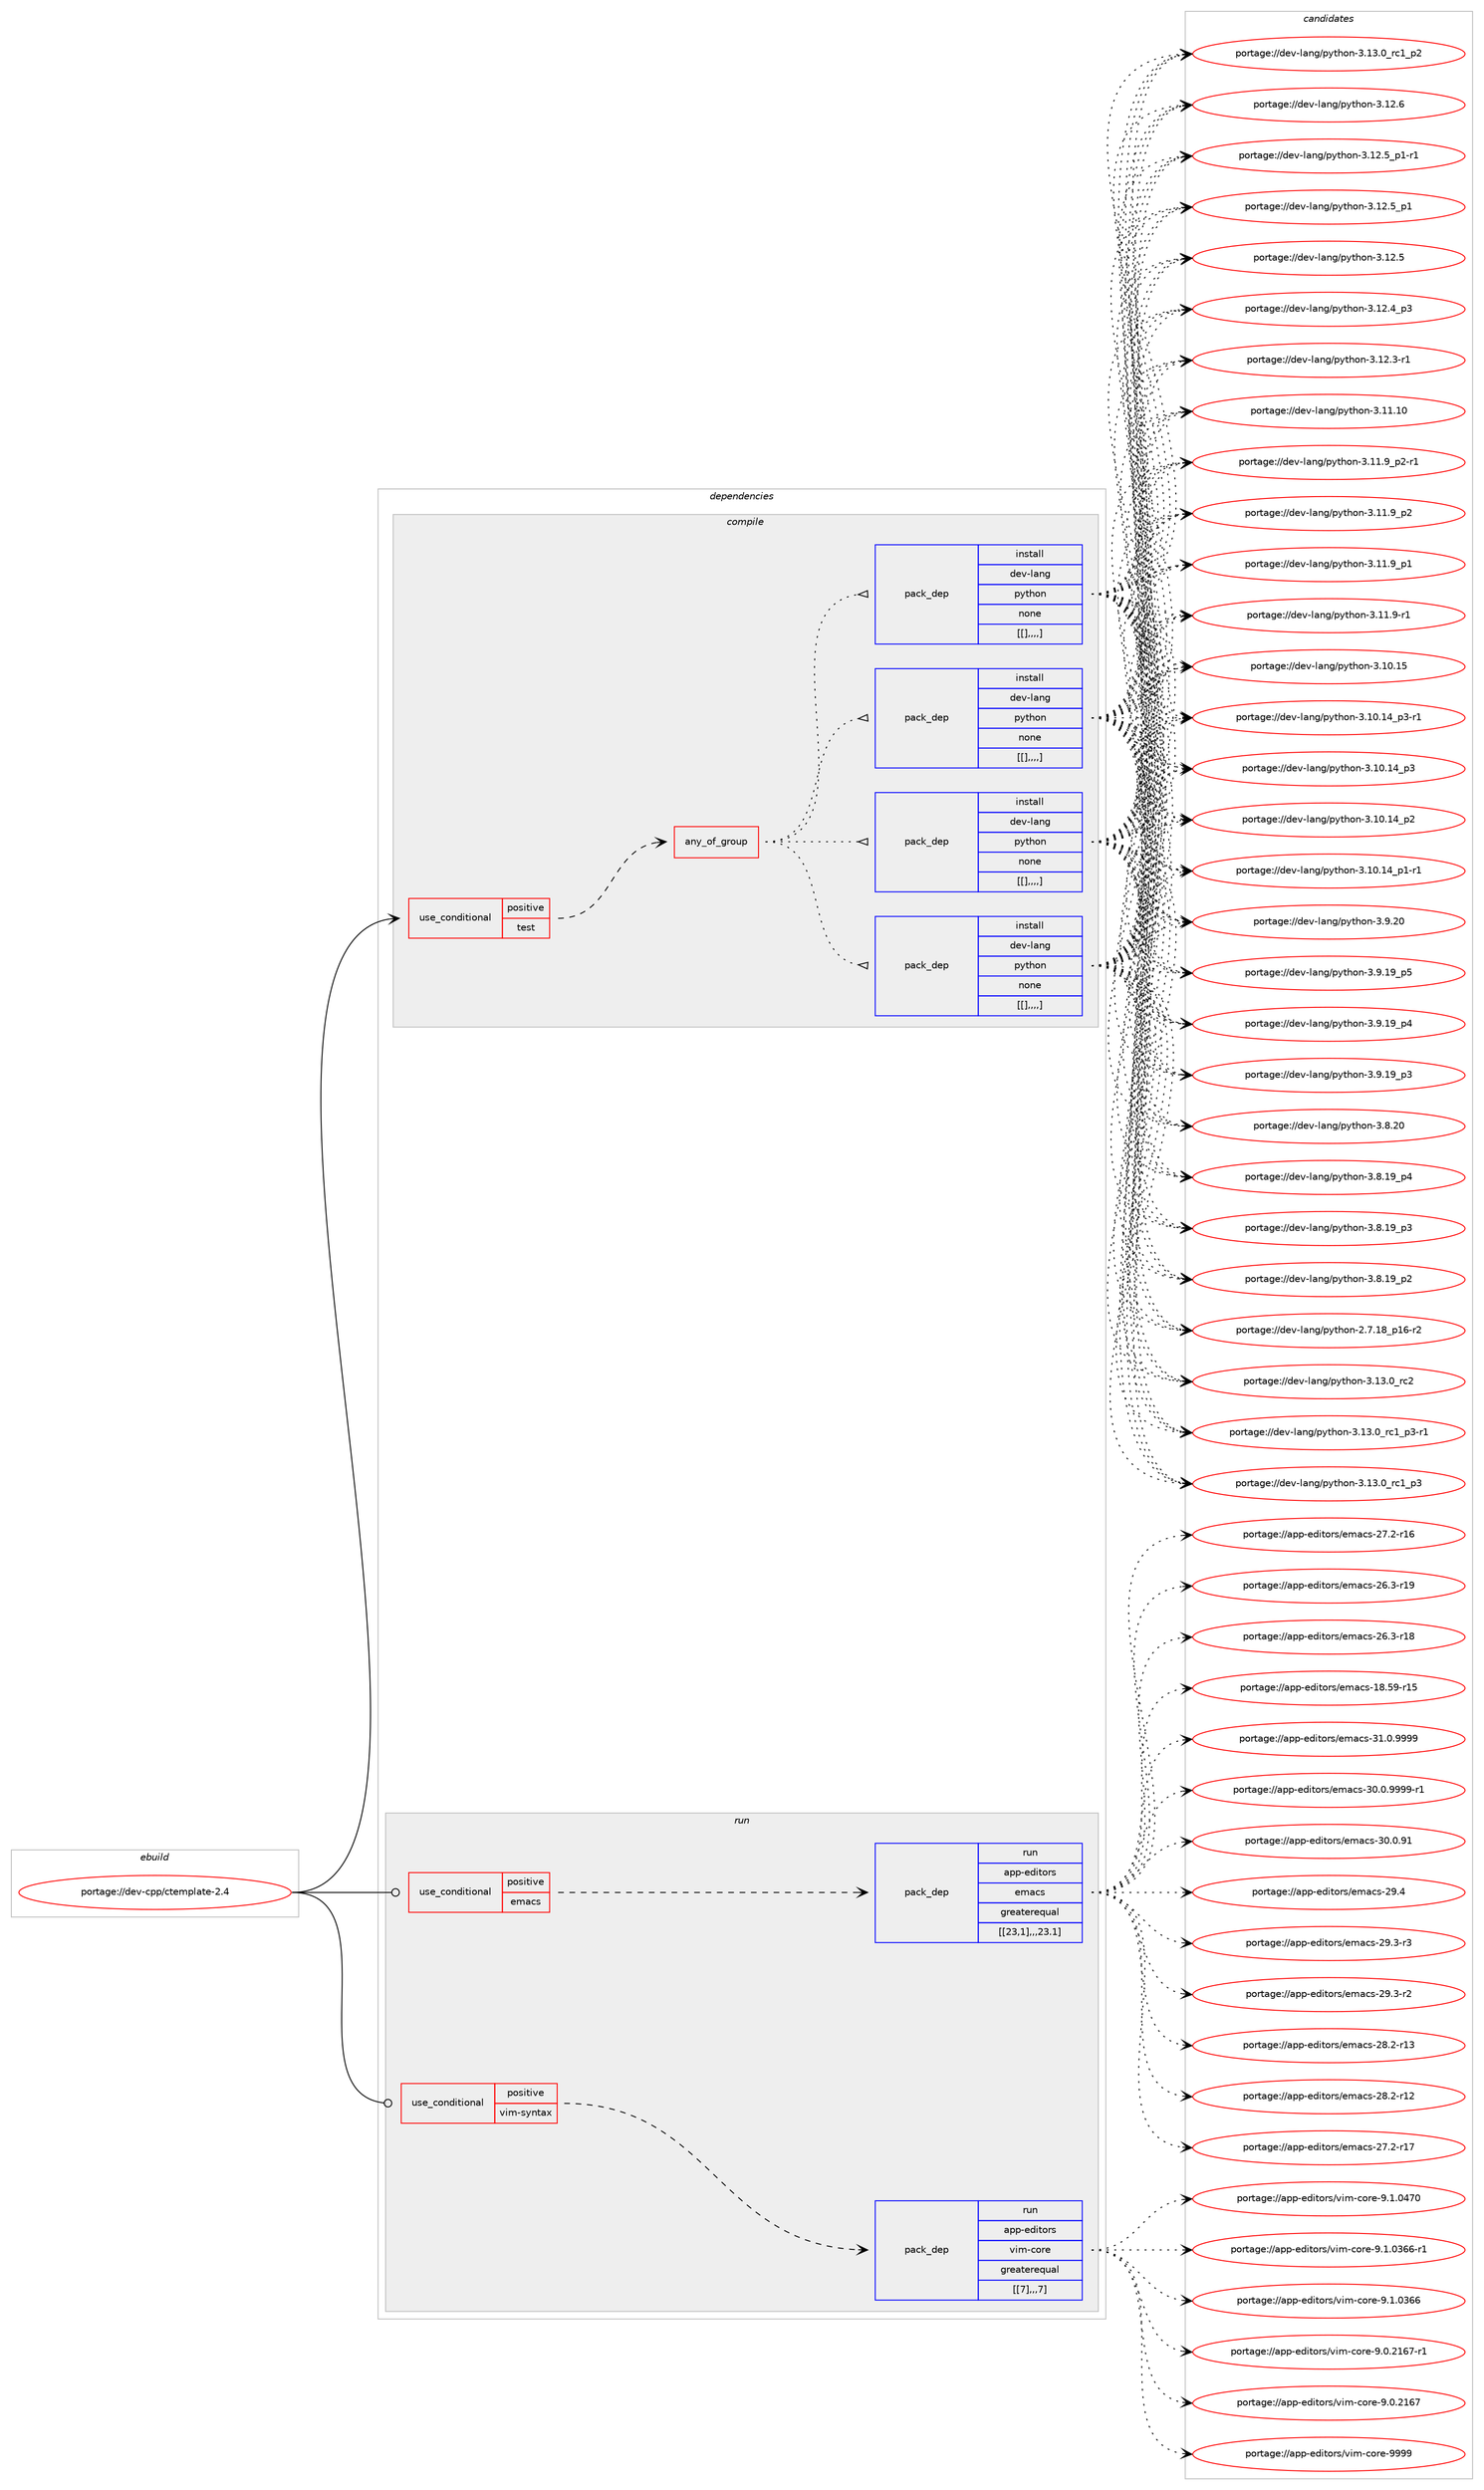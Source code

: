 digraph prolog {

# *************
# Graph options
# *************

newrank=true;
concentrate=true;
compound=true;
graph [rankdir=LR,fontname=Helvetica,fontsize=10,ranksep=1.5];#, ranksep=2.5, nodesep=0.2];
edge  [arrowhead=vee];
node  [fontname=Helvetica,fontsize=10];

# **********
# The ebuild
# **********

subgraph cluster_leftcol {
color=gray;
label=<<i>ebuild</i>>;
id [label="portage://dev-cpp/ctemplate-2.4", color=red, width=4, href="../dev-cpp/ctemplate-2.4.svg"];
}

# ****************
# The dependencies
# ****************

subgraph cluster_midcol {
color=gray;
label=<<i>dependencies</i>>;
subgraph cluster_compile {
fillcolor="#eeeeee";
style=filled;
label=<<i>compile</i>>;
subgraph cond16989 {
dependency64977 [label=<<TABLE BORDER="0" CELLBORDER="1" CELLSPACING="0" CELLPADDING="4"><TR><TD ROWSPAN="3" CELLPADDING="10">use_conditional</TD></TR><TR><TD>positive</TD></TR><TR><TD>test</TD></TR></TABLE>>, shape=none, color=red];
subgraph any852 {
dependency64978 [label=<<TABLE BORDER="0" CELLBORDER="1" CELLSPACING="0" CELLPADDING="4"><TR><TD CELLPADDING="10">any_of_group</TD></TR></TABLE>>, shape=none, color=red];subgraph pack47067 {
dependency64979 [label=<<TABLE BORDER="0" CELLBORDER="1" CELLSPACING="0" CELLPADDING="4" WIDTH="220"><TR><TD ROWSPAN="6" CELLPADDING="30">pack_dep</TD></TR><TR><TD WIDTH="110">install</TD></TR><TR><TD>dev-lang</TD></TR><TR><TD>python</TD></TR><TR><TD>none</TD></TR><TR><TD>[[],,,,]</TD></TR></TABLE>>, shape=none, color=blue];
}
dependency64978:e -> dependency64979:w [weight=20,style="dotted",arrowhead="oinv"];
subgraph pack47068 {
dependency64980 [label=<<TABLE BORDER="0" CELLBORDER="1" CELLSPACING="0" CELLPADDING="4" WIDTH="220"><TR><TD ROWSPAN="6" CELLPADDING="30">pack_dep</TD></TR><TR><TD WIDTH="110">install</TD></TR><TR><TD>dev-lang</TD></TR><TR><TD>python</TD></TR><TR><TD>none</TD></TR><TR><TD>[[],,,,]</TD></TR></TABLE>>, shape=none, color=blue];
}
dependency64978:e -> dependency64980:w [weight=20,style="dotted",arrowhead="oinv"];
subgraph pack47069 {
dependency64981 [label=<<TABLE BORDER="0" CELLBORDER="1" CELLSPACING="0" CELLPADDING="4" WIDTH="220"><TR><TD ROWSPAN="6" CELLPADDING="30">pack_dep</TD></TR><TR><TD WIDTH="110">install</TD></TR><TR><TD>dev-lang</TD></TR><TR><TD>python</TD></TR><TR><TD>none</TD></TR><TR><TD>[[],,,,]</TD></TR></TABLE>>, shape=none, color=blue];
}
dependency64978:e -> dependency64981:w [weight=20,style="dotted",arrowhead="oinv"];
subgraph pack47070 {
dependency64982 [label=<<TABLE BORDER="0" CELLBORDER="1" CELLSPACING="0" CELLPADDING="4" WIDTH="220"><TR><TD ROWSPAN="6" CELLPADDING="30">pack_dep</TD></TR><TR><TD WIDTH="110">install</TD></TR><TR><TD>dev-lang</TD></TR><TR><TD>python</TD></TR><TR><TD>none</TD></TR><TR><TD>[[],,,,]</TD></TR></TABLE>>, shape=none, color=blue];
}
dependency64978:e -> dependency64982:w [weight=20,style="dotted",arrowhead="oinv"];
}
dependency64977:e -> dependency64978:w [weight=20,style="dashed",arrowhead="vee"];
}
id:e -> dependency64977:w [weight=20,style="solid",arrowhead="vee"];
}
subgraph cluster_compileandrun {
fillcolor="#eeeeee";
style=filled;
label=<<i>compile and run</i>>;
}
subgraph cluster_run {
fillcolor="#eeeeee";
style=filled;
label=<<i>run</i>>;
subgraph cond16990 {
dependency64983 [label=<<TABLE BORDER="0" CELLBORDER="1" CELLSPACING="0" CELLPADDING="4"><TR><TD ROWSPAN="3" CELLPADDING="10">use_conditional</TD></TR><TR><TD>positive</TD></TR><TR><TD>emacs</TD></TR></TABLE>>, shape=none, color=red];
subgraph pack47071 {
dependency64984 [label=<<TABLE BORDER="0" CELLBORDER="1" CELLSPACING="0" CELLPADDING="4" WIDTH="220"><TR><TD ROWSPAN="6" CELLPADDING="30">pack_dep</TD></TR><TR><TD WIDTH="110">run</TD></TR><TR><TD>app-editors</TD></TR><TR><TD>emacs</TD></TR><TR><TD>greaterequal</TD></TR><TR><TD>[[23,1],,,23.1]</TD></TR></TABLE>>, shape=none, color=blue];
}
dependency64983:e -> dependency64984:w [weight=20,style="dashed",arrowhead="vee"];
}
id:e -> dependency64983:w [weight=20,style="solid",arrowhead="odot"];
subgraph cond16991 {
dependency64985 [label=<<TABLE BORDER="0" CELLBORDER="1" CELLSPACING="0" CELLPADDING="4"><TR><TD ROWSPAN="3" CELLPADDING="10">use_conditional</TD></TR><TR><TD>positive</TD></TR><TR><TD>vim-syntax</TD></TR></TABLE>>, shape=none, color=red];
subgraph pack47072 {
dependency64986 [label=<<TABLE BORDER="0" CELLBORDER="1" CELLSPACING="0" CELLPADDING="4" WIDTH="220"><TR><TD ROWSPAN="6" CELLPADDING="30">pack_dep</TD></TR><TR><TD WIDTH="110">run</TD></TR><TR><TD>app-editors</TD></TR><TR><TD>vim-core</TD></TR><TR><TD>greaterequal</TD></TR><TR><TD>[[7],,,7]</TD></TR></TABLE>>, shape=none, color=blue];
}
dependency64985:e -> dependency64986:w [weight=20,style="dashed",arrowhead="vee"];
}
id:e -> dependency64985:w [weight=20,style="solid",arrowhead="odot"];
}
}

# **************
# The candidates
# **************

subgraph cluster_choices {
rank=same;
color=gray;
label=<<i>candidates</i>>;

subgraph choice47067 {
color=black;
nodesep=1;
choice10010111845108971101034711212111610411111045514649514648951149950 [label="portage://dev-lang/python-3.13.0_rc2", color=red, width=4,href="../dev-lang/python-3.13.0_rc2.svg"];
choice1001011184510897110103471121211161041111104551464951464895114994995112514511449 [label="portage://dev-lang/python-3.13.0_rc1_p3-r1", color=red, width=4,href="../dev-lang/python-3.13.0_rc1_p3-r1.svg"];
choice100101118451089711010347112121116104111110455146495146489511499499511251 [label="portage://dev-lang/python-3.13.0_rc1_p3", color=red, width=4,href="../dev-lang/python-3.13.0_rc1_p3.svg"];
choice100101118451089711010347112121116104111110455146495146489511499499511250 [label="portage://dev-lang/python-3.13.0_rc1_p2", color=red, width=4,href="../dev-lang/python-3.13.0_rc1_p2.svg"];
choice10010111845108971101034711212111610411111045514649504654 [label="portage://dev-lang/python-3.12.6", color=red, width=4,href="../dev-lang/python-3.12.6.svg"];
choice1001011184510897110103471121211161041111104551464950465395112494511449 [label="portage://dev-lang/python-3.12.5_p1-r1", color=red, width=4,href="../dev-lang/python-3.12.5_p1-r1.svg"];
choice100101118451089711010347112121116104111110455146495046539511249 [label="portage://dev-lang/python-3.12.5_p1", color=red, width=4,href="../dev-lang/python-3.12.5_p1.svg"];
choice10010111845108971101034711212111610411111045514649504653 [label="portage://dev-lang/python-3.12.5", color=red, width=4,href="../dev-lang/python-3.12.5.svg"];
choice100101118451089711010347112121116104111110455146495046529511251 [label="portage://dev-lang/python-3.12.4_p3", color=red, width=4,href="../dev-lang/python-3.12.4_p3.svg"];
choice100101118451089711010347112121116104111110455146495046514511449 [label="portage://dev-lang/python-3.12.3-r1", color=red, width=4,href="../dev-lang/python-3.12.3-r1.svg"];
choice1001011184510897110103471121211161041111104551464949464948 [label="portage://dev-lang/python-3.11.10", color=red, width=4,href="../dev-lang/python-3.11.10.svg"];
choice1001011184510897110103471121211161041111104551464949465795112504511449 [label="portage://dev-lang/python-3.11.9_p2-r1", color=red, width=4,href="../dev-lang/python-3.11.9_p2-r1.svg"];
choice100101118451089711010347112121116104111110455146494946579511250 [label="portage://dev-lang/python-3.11.9_p2", color=red, width=4,href="../dev-lang/python-3.11.9_p2.svg"];
choice100101118451089711010347112121116104111110455146494946579511249 [label="portage://dev-lang/python-3.11.9_p1", color=red, width=4,href="../dev-lang/python-3.11.9_p1.svg"];
choice100101118451089711010347112121116104111110455146494946574511449 [label="portage://dev-lang/python-3.11.9-r1", color=red, width=4,href="../dev-lang/python-3.11.9-r1.svg"];
choice1001011184510897110103471121211161041111104551464948464953 [label="portage://dev-lang/python-3.10.15", color=red, width=4,href="../dev-lang/python-3.10.15.svg"];
choice100101118451089711010347112121116104111110455146494846495295112514511449 [label="portage://dev-lang/python-3.10.14_p3-r1", color=red, width=4,href="../dev-lang/python-3.10.14_p3-r1.svg"];
choice10010111845108971101034711212111610411111045514649484649529511251 [label="portage://dev-lang/python-3.10.14_p3", color=red, width=4,href="../dev-lang/python-3.10.14_p3.svg"];
choice10010111845108971101034711212111610411111045514649484649529511250 [label="portage://dev-lang/python-3.10.14_p2", color=red, width=4,href="../dev-lang/python-3.10.14_p2.svg"];
choice100101118451089711010347112121116104111110455146494846495295112494511449 [label="portage://dev-lang/python-3.10.14_p1-r1", color=red, width=4,href="../dev-lang/python-3.10.14_p1-r1.svg"];
choice10010111845108971101034711212111610411111045514657465048 [label="portage://dev-lang/python-3.9.20", color=red, width=4,href="../dev-lang/python-3.9.20.svg"];
choice100101118451089711010347112121116104111110455146574649579511253 [label="portage://dev-lang/python-3.9.19_p5", color=red, width=4,href="../dev-lang/python-3.9.19_p5.svg"];
choice100101118451089711010347112121116104111110455146574649579511252 [label="portage://dev-lang/python-3.9.19_p4", color=red, width=4,href="../dev-lang/python-3.9.19_p4.svg"];
choice100101118451089711010347112121116104111110455146574649579511251 [label="portage://dev-lang/python-3.9.19_p3", color=red, width=4,href="../dev-lang/python-3.9.19_p3.svg"];
choice10010111845108971101034711212111610411111045514656465048 [label="portage://dev-lang/python-3.8.20", color=red, width=4,href="../dev-lang/python-3.8.20.svg"];
choice100101118451089711010347112121116104111110455146564649579511252 [label="portage://dev-lang/python-3.8.19_p4", color=red, width=4,href="../dev-lang/python-3.8.19_p4.svg"];
choice100101118451089711010347112121116104111110455146564649579511251 [label="portage://dev-lang/python-3.8.19_p3", color=red, width=4,href="../dev-lang/python-3.8.19_p3.svg"];
choice100101118451089711010347112121116104111110455146564649579511250 [label="portage://dev-lang/python-3.8.19_p2", color=red, width=4,href="../dev-lang/python-3.8.19_p2.svg"];
choice100101118451089711010347112121116104111110455046554649569511249544511450 [label="portage://dev-lang/python-2.7.18_p16-r2", color=red, width=4,href="../dev-lang/python-2.7.18_p16-r2.svg"];
dependency64979:e -> choice10010111845108971101034711212111610411111045514649514648951149950:w [style=dotted,weight="100"];
dependency64979:e -> choice1001011184510897110103471121211161041111104551464951464895114994995112514511449:w [style=dotted,weight="100"];
dependency64979:e -> choice100101118451089711010347112121116104111110455146495146489511499499511251:w [style=dotted,weight="100"];
dependency64979:e -> choice100101118451089711010347112121116104111110455146495146489511499499511250:w [style=dotted,weight="100"];
dependency64979:e -> choice10010111845108971101034711212111610411111045514649504654:w [style=dotted,weight="100"];
dependency64979:e -> choice1001011184510897110103471121211161041111104551464950465395112494511449:w [style=dotted,weight="100"];
dependency64979:e -> choice100101118451089711010347112121116104111110455146495046539511249:w [style=dotted,weight="100"];
dependency64979:e -> choice10010111845108971101034711212111610411111045514649504653:w [style=dotted,weight="100"];
dependency64979:e -> choice100101118451089711010347112121116104111110455146495046529511251:w [style=dotted,weight="100"];
dependency64979:e -> choice100101118451089711010347112121116104111110455146495046514511449:w [style=dotted,weight="100"];
dependency64979:e -> choice1001011184510897110103471121211161041111104551464949464948:w [style=dotted,weight="100"];
dependency64979:e -> choice1001011184510897110103471121211161041111104551464949465795112504511449:w [style=dotted,weight="100"];
dependency64979:e -> choice100101118451089711010347112121116104111110455146494946579511250:w [style=dotted,weight="100"];
dependency64979:e -> choice100101118451089711010347112121116104111110455146494946579511249:w [style=dotted,weight="100"];
dependency64979:e -> choice100101118451089711010347112121116104111110455146494946574511449:w [style=dotted,weight="100"];
dependency64979:e -> choice1001011184510897110103471121211161041111104551464948464953:w [style=dotted,weight="100"];
dependency64979:e -> choice100101118451089711010347112121116104111110455146494846495295112514511449:w [style=dotted,weight="100"];
dependency64979:e -> choice10010111845108971101034711212111610411111045514649484649529511251:w [style=dotted,weight="100"];
dependency64979:e -> choice10010111845108971101034711212111610411111045514649484649529511250:w [style=dotted,weight="100"];
dependency64979:e -> choice100101118451089711010347112121116104111110455146494846495295112494511449:w [style=dotted,weight="100"];
dependency64979:e -> choice10010111845108971101034711212111610411111045514657465048:w [style=dotted,weight="100"];
dependency64979:e -> choice100101118451089711010347112121116104111110455146574649579511253:w [style=dotted,weight="100"];
dependency64979:e -> choice100101118451089711010347112121116104111110455146574649579511252:w [style=dotted,weight="100"];
dependency64979:e -> choice100101118451089711010347112121116104111110455146574649579511251:w [style=dotted,weight="100"];
dependency64979:e -> choice10010111845108971101034711212111610411111045514656465048:w [style=dotted,weight="100"];
dependency64979:e -> choice100101118451089711010347112121116104111110455146564649579511252:w [style=dotted,weight="100"];
dependency64979:e -> choice100101118451089711010347112121116104111110455146564649579511251:w [style=dotted,weight="100"];
dependency64979:e -> choice100101118451089711010347112121116104111110455146564649579511250:w [style=dotted,weight="100"];
dependency64979:e -> choice100101118451089711010347112121116104111110455046554649569511249544511450:w [style=dotted,weight="100"];
}
subgraph choice47068 {
color=black;
nodesep=1;
choice10010111845108971101034711212111610411111045514649514648951149950 [label="portage://dev-lang/python-3.13.0_rc2", color=red, width=4,href="../dev-lang/python-3.13.0_rc2.svg"];
choice1001011184510897110103471121211161041111104551464951464895114994995112514511449 [label="portage://dev-lang/python-3.13.0_rc1_p3-r1", color=red, width=4,href="../dev-lang/python-3.13.0_rc1_p3-r1.svg"];
choice100101118451089711010347112121116104111110455146495146489511499499511251 [label="portage://dev-lang/python-3.13.0_rc1_p3", color=red, width=4,href="../dev-lang/python-3.13.0_rc1_p3.svg"];
choice100101118451089711010347112121116104111110455146495146489511499499511250 [label="portage://dev-lang/python-3.13.0_rc1_p2", color=red, width=4,href="../dev-lang/python-3.13.0_rc1_p2.svg"];
choice10010111845108971101034711212111610411111045514649504654 [label="portage://dev-lang/python-3.12.6", color=red, width=4,href="../dev-lang/python-3.12.6.svg"];
choice1001011184510897110103471121211161041111104551464950465395112494511449 [label="portage://dev-lang/python-3.12.5_p1-r1", color=red, width=4,href="../dev-lang/python-3.12.5_p1-r1.svg"];
choice100101118451089711010347112121116104111110455146495046539511249 [label="portage://dev-lang/python-3.12.5_p1", color=red, width=4,href="../dev-lang/python-3.12.5_p1.svg"];
choice10010111845108971101034711212111610411111045514649504653 [label="portage://dev-lang/python-3.12.5", color=red, width=4,href="../dev-lang/python-3.12.5.svg"];
choice100101118451089711010347112121116104111110455146495046529511251 [label="portage://dev-lang/python-3.12.4_p3", color=red, width=4,href="../dev-lang/python-3.12.4_p3.svg"];
choice100101118451089711010347112121116104111110455146495046514511449 [label="portage://dev-lang/python-3.12.3-r1", color=red, width=4,href="../dev-lang/python-3.12.3-r1.svg"];
choice1001011184510897110103471121211161041111104551464949464948 [label="portage://dev-lang/python-3.11.10", color=red, width=4,href="../dev-lang/python-3.11.10.svg"];
choice1001011184510897110103471121211161041111104551464949465795112504511449 [label="portage://dev-lang/python-3.11.9_p2-r1", color=red, width=4,href="../dev-lang/python-3.11.9_p2-r1.svg"];
choice100101118451089711010347112121116104111110455146494946579511250 [label="portage://dev-lang/python-3.11.9_p2", color=red, width=4,href="../dev-lang/python-3.11.9_p2.svg"];
choice100101118451089711010347112121116104111110455146494946579511249 [label="portage://dev-lang/python-3.11.9_p1", color=red, width=4,href="../dev-lang/python-3.11.9_p1.svg"];
choice100101118451089711010347112121116104111110455146494946574511449 [label="portage://dev-lang/python-3.11.9-r1", color=red, width=4,href="../dev-lang/python-3.11.9-r1.svg"];
choice1001011184510897110103471121211161041111104551464948464953 [label="portage://dev-lang/python-3.10.15", color=red, width=4,href="../dev-lang/python-3.10.15.svg"];
choice100101118451089711010347112121116104111110455146494846495295112514511449 [label="portage://dev-lang/python-3.10.14_p3-r1", color=red, width=4,href="../dev-lang/python-3.10.14_p3-r1.svg"];
choice10010111845108971101034711212111610411111045514649484649529511251 [label="portage://dev-lang/python-3.10.14_p3", color=red, width=4,href="../dev-lang/python-3.10.14_p3.svg"];
choice10010111845108971101034711212111610411111045514649484649529511250 [label="portage://dev-lang/python-3.10.14_p2", color=red, width=4,href="../dev-lang/python-3.10.14_p2.svg"];
choice100101118451089711010347112121116104111110455146494846495295112494511449 [label="portage://dev-lang/python-3.10.14_p1-r1", color=red, width=4,href="../dev-lang/python-3.10.14_p1-r1.svg"];
choice10010111845108971101034711212111610411111045514657465048 [label="portage://dev-lang/python-3.9.20", color=red, width=4,href="../dev-lang/python-3.9.20.svg"];
choice100101118451089711010347112121116104111110455146574649579511253 [label="portage://dev-lang/python-3.9.19_p5", color=red, width=4,href="../dev-lang/python-3.9.19_p5.svg"];
choice100101118451089711010347112121116104111110455146574649579511252 [label="portage://dev-lang/python-3.9.19_p4", color=red, width=4,href="../dev-lang/python-3.9.19_p4.svg"];
choice100101118451089711010347112121116104111110455146574649579511251 [label="portage://dev-lang/python-3.9.19_p3", color=red, width=4,href="../dev-lang/python-3.9.19_p3.svg"];
choice10010111845108971101034711212111610411111045514656465048 [label="portage://dev-lang/python-3.8.20", color=red, width=4,href="../dev-lang/python-3.8.20.svg"];
choice100101118451089711010347112121116104111110455146564649579511252 [label="portage://dev-lang/python-3.8.19_p4", color=red, width=4,href="../dev-lang/python-3.8.19_p4.svg"];
choice100101118451089711010347112121116104111110455146564649579511251 [label="portage://dev-lang/python-3.8.19_p3", color=red, width=4,href="../dev-lang/python-3.8.19_p3.svg"];
choice100101118451089711010347112121116104111110455146564649579511250 [label="portage://dev-lang/python-3.8.19_p2", color=red, width=4,href="../dev-lang/python-3.8.19_p2.svg"];
choice100101118451089711010347112121116104111110455046554649569511249544511450 [label="portage://dev-lang/python-2.7.18_p16-r2", color=red, width=4,href="../dev-lang/python-2.7.18_p16-r2.svg"];
dependency64980:e -> choice10010111845108971101034711212111610411111045514649514648951149950:w [style=dotted,weight="100"];
dependency64980:e -> choice1001011184510897110103471121211161041111104551464951464895114994995112514511449:w [style=dotted,weight="100"];
dependency64980:e -> choice100101118451089711010347112121116104111110455146495146489511499499511251:w [style=dotted,weight="100"];
dependency64980:e -> choice100101118451089711010347112121116104111110455146495146489511499499511250:w [style=dotted,weight="100"];
dependency64980:e -> choice10010111845108971101034711212111610411111045514649504654:w [style=dotted,weight="100"];
dependency64980:e -> choice1001011184510897110103471121211161041111104551464950465395112494511449:w [style=dotted,weight="100"];
dependency64980:e -> choice100101118451089711010347112121116104111110455146495046539511249:w [style=dotted,weight="100"];
dependency64980:e -> choice10010111845108971101034711212111610411111045514649504653:w [style=dotted,weight="100"];
dependency64980:e -> choice100101118451089711010347112121116104111110455146495046529511251:w [style=dotted,weight="100"];
dependency64980:e -> choice100101118451089711010347112121116104111110455146495046514511449:w [style=dotted,weight="100"];
dependency64980:e -> choice1001011184510897110103471121211161041111104551464949464948:w [style=dotted,weight="100"];
dependency64980:e -> choice1001011184510897110103471121211161041111104551464949465795112504511449:w [style=dotted,weight="100"];
dependency64980:e -> choice100101118451089711010347112121116104111110455146494946579511250:w [style=dotted,weight="100"];
dependency64980:e -> choice100101118451089711010347112121116104111110455146494946579511249:w [style=dotted,weight="100"];
dependency64980:e -> choice100101118451089711010347112121116104111110455146494946574511449:w [style=dotted,weight="100"];
dependency64980:e -> choice1001011184510897110103471121211161041111104551464948464953:w [style=dotted,weight="100"];
dependency64980:e -> choice100101118451089711010347112121116104111110455146494846495295112514511449:w [style=dotted,weight="100"];
dependency64980:e -> choice10010111845108971101034711212111610411111045514649484649529511251:w [style=dotted,weight="100"];
dependency64980:e -> choice10010111845108971101034711212111610411111045514649484649529511250:w [style=dotted,weight="100"];
dependency64980:e -> choice100101118451089711010347112121116104111110455146494846495295112494511449:w [style=dotted,weight="100"];
dependency64980:e -> choice10010111845108971101034711212111610411111045514657465048:w [style=dotted,weight="100"];
dependency64980:e -> choice100101118451089711010347112121116104111110455146574649579511253:w [style=dotted,weight="100"];
dependency64980:e -> choice100101118451089711010347112121116104111110455146574649579511252:w [style=dotted,weight="100"];
dependency64980:e -> choice100101118451089711010347112121116104111110455146574649579511251:w [style=dotted,weight="100"];
dependency64980:e -> choice10010111845108971101034711212111610411111045514656465048:w [style=dotted,weight="100"];
dependency64980:e -> choice100101118451089711010347112121116104111110455146564649579511252:w [style=dotted,weight="100"];
dependency64980:e -> choice100101118451089711010347112121116104111110455146564649579511251:w [style=dotted,weight="100"];
dependency64980:e -> choice100101118451089711010347112121116104111110455146564649579511250:w [style=dotted,weight="100"];
dependency64980:e -> choice100101118451089711010347112121116104111110455046554649569511249544511450:w [style=dotted,weight="100"];
}
subgraph choice47069 {
color=black;
nodesep=1;
choice10010111845108971101034711212111610411111045514649514648951149950 [label="portage://dev-lang/python-3.13.0_rc2", color=red, width=4,href="../dev-lang/python-3.13.0_rc2.svg"];
choice1001011184510897110103471121211161041111104551464951464895114994995112514511449 [label="portage://dev-lang/python-3.13.0_rc1_p3-r1", color=red, width=4,href="../dev-lang/python-3.13.0_rc1_p3-r1.svg"];
choice100101118451089711010347112121116104111110455146495146489511499499511251 [label="portage://dev-lang/python-3.13.0_rc1_p3", color=red, width=4,href="../dev-lang/python-3.13.0_rc1_p3.svg"];
choice100101118451089711010347112121116104111110455146495146489511499499511250 [label="portage://dev-lang/python-3.13.0_rc1_p2", color=red, width=4,href="../dev-lang/python-3.13.0_rc1_p2.svg"];
choice10010111845108971101034711212111610411111045514649504654 [label="portage://dev-lang/python-3.12.6", color=red, width=4,href="../dev-lang/python-3.12.6.svg"];
choice1001011184510897110103471121211161041111104551464950465395112494511449 [label="portage://dev-lang/python-3.12.5_p1-r1", color=red, width=4,href="../dev-lang/python-3.12.5_p1-r1.svg"];
choice100101118451089711010347112121116104111110455146495046539511249 [label="portage://dev-lang/python-3.12.5_p1", color=red, width=4,href="../dev-lang/python-3.12.5_p1.svg"];
choice10010111845108971101034711212111610411111045514649504653 [label="portage://dev-lang/python-3.12.5", color=red, width=4,href="../dev-lang/python-3.12.5.svg"];
choice100101118451089711010347112121116104111110455146495046529511251 [label="portage://dev-lang/python-3.12.4_p3", color=red, width=4,href="../dev-lang/python-3.12.4_p3.svg"];
choice100101118451089711010347112121116104111110455146495046514511449 [label="portage://dev-lang/python-3.12.3-r1", color=red, width=4,href="../dev-lang/python-3.12.3-r1.svg"];
choice1001011184510897110103471121211161041111104551464949464948 [label="portage://dev-lang/python-3.11.10", color=red, width=4,href="../dev-lang/python-3.11.10.svg"];
choice1001011184510897110103471121211161041111104551464949465795112504511449 [label="portage://dev-lang/python-3.11.9_p2-r1", color=red, width=4,href="../dev-lang/python-3.11.9_p2-r1.svg"];
choice100101118451089711010347112121116104111110455146494946579511250 [label="portage://dev-lang/python-3.11.9_p2", color=red, width=4,href="../dev-lang/python-3.11.9_p2.svg"];
choice100101118451089711010347112121116104111110455146494946579511249 [label="portage://dev-lang/python-3.11.9_p1", color=red, width=4,href="../dev-lang/python-3.11.9_p1.svg"];
choice100101118451089711010347112121116104111110455146494946574511449 [label="portage://dev-lang/python-3.11.9-r1", color=red, width=4,href="../dev-lang/python-3.11.9-r1.svg"];
choice1001011184510897110103471121211161041111104551464948464953 [label="portage://dev-lang/python-3.10.15", color=red, width=4,href="../dev-lang/python-3.10.15.svg"];
choice100101118451089711010347112121116104111110455146494846495295112514511449 [label="portage://dev-lang/python-3.10.14_p3-r1", color=red, width=4,href="../dev-lang/python-3.10.14_p3-r1.svg"];
choice10010111845108971101034711212111610411111045514649484649529511251 [label="portage://dev-lang/python-3.10.14_p3", color=red, width=4,href="../dev-lang/python-3.10.14_p3.svg"];
choice10010111845108971101034711212111610411111045514649484649529511250 [label="portage://dev-lang/python-3.10.14_p2", color=red, width=4,href="../dev-lang/python-3.10.14_p2.svg"];
choice100101118451089711010347112121116104111110455146494846495295112494511449 [label="portage://dev-lang/python-3.10.14_p1-r1", color=red, width=4,href="../dev-lang/python-3.10.14_p1-r1.svg"];
choice10010111845108971101034711212111610411111045514657465048 [label="portage://dev-lang/python-3.9.20", color=red, width=4,href="../dev-lang/python-3.9.20.svg"];
choice100101118451089711010347112121116104111110455146574649579511253 [label="portage://dev-lang/python-3.9.19_p5", color=red, width=4,href="../dev-lang/python-3.9.19_p5.svg"];
choice100101118451089711010347112121116104111110455146574649579511252 [label="portage://dev-lang/python-3.9.19_p4", color=red, width=4,href="../dev-lang/python-3.9.19_p4.svg"];
choice100101118451089711010347112121116104111110455146574649579511251 [label="portage://dev-lang/python-3.9.19_p3", color=red, width=4,href="../dev-lang/python-3.9.19_p3.svg"];
choice10010111845108971101034711212111610411111045514656465048 [label="portage://dev-lang/python-3.8.20", color=red, width=4,href="../dev-lang/python-3.8.20.svg"];
choice100101118451089711010347112121116104111110455146564649579511252 [label="portage://dev-lang/python-3.8.19_p4", color=red, width=4,href="../dev-lang/python-3.8.19_p4.svg"];
choice100101118451089711010347112121116104111110455146564649579511251 [label="portage://dev-lang/python-3.8.19_p3", color=red, width=4,href="../dev-lang/python-3.8.19_p3.svg"];
choice100101118451089711010347112121116104111110455146564649579511250 [label="portage://dev-lang/python-3.8.19_p2", color=red, width=4,href="../dev-lang/python-3.8.19_p2.svg"];
choice100101118451089711010347112121116104111110455046554649569511249544511450 [label="portage://dev-lang/python-2.7.18_p16-r2", color=red, width=4,href="../dev-lang/python-2.7.18_p16-r2.svg"];
dependency64981:e -> choice10010111845108971101034711212111610411111045514649514648951149950:w [style=dotted,weight="100"];
dependency64981:e -> choice1001011184510897110103471121211161041111104551464951464895114994995112514511449:w [style=dotted,weight="100"];
dependency64981:e -> choice100101118451089711010347112121116104111110455146495146489511499499511251:w [style=dotted,weight="100"];
dependency64981:e -> choice100101118451089711010347112121116104111110455146495146489511499499511250:w [style=dotted,weight="100"];
dependency64981:e -> choice10010111845108971101034711212111610411111045514649504654:w [style=dotted,weight="100"];
dependency64981:e -> choice1001011184510897110103471121211161041111104551464950465395112494511449:w [style=dotted,weight="100"];
dependency64981:e -> choice100101118451089711010347112121116104111110455146495046539511249:w [style=dotted,weight="100"];
dependency64981:e -> choice10010111845108971101034711212111610411111045514649504653:w [style=dotted,weight="100"];
dependency64981:e -> choice100101118451089711010347112121116104111110455146495046529511251:w [style=dotted,weight="100"];
dependency64981:e -> choice100101118451089711010347112121116104111110455146495046514511449:w [style=dotted,weight="100"];
dependency64981:e -> choice1001011184510897110103471121211161041111104551464949464948:w [style=dotted,weight="100"];
dependency64981:e -> choice1001011184510897110103471121211161041111104551464949465795112504511449:w [style=dotted,weight="100"];
dependency64981:e -> choice100101118451089711010347112121116104111110455146494946579511250:w [style=dotted,weight="100"];
dependency64981:e -> choice100101118451089711010347112121116104111110455146494946579511249:w [style=dotted,weight="100"];
dependency64981:e -> choice100101118451089711010347112121116104111110455146494946574511449:w [style=dotted,weight="100"];
dependency64981:e -> choice1001011184510897110103471121211161041111104551464948464953:w [style=dotted,weight="100"];
dependency64981:e -> choice100101118451089711010347112121116104111110455146494846495295112514511449:w [style=dotted,weight="100"];
dependency64981:e -> choice10010111845108971101034711212111610411111045514649484649529511251:w [style=dotted,weight="100"];
dependency64981:e -> choice10010111845108971101034711212111610411111045514649484649529511250:w [style=dotted,weight="100"];
dependency64981:e -> choice100101118451089711010347112121116104111110455146494846495295112494511449:w [style=dotted,weight="100"];
dependency64981:e -> choice10010111845108971101034711212111610411111045514657465048:w [style=dotted,weight="100"];
dependency64981:e -> choice100101118451089711010347112121116104111110455146574649579511253:w [style=dotted,weight="100"];
dependency64981:e -> choice100101118451089711010347112121116104111110455146574649579511252:w [style=dotted,weight="100"];
dependency64981:e -> choice100101118451089711010347112121116104111110455146574649579511251:w [style=dotted,weight="100"];
dependency64981:e -> choice10010111845108971101034711212111610411111045514656465048:w [style=dotted,weight="100"];
dependency64981:e -> choice100101118451089711010347112121116104111110455146564649579511252:w [style=dotted,weight="100"];
dependency64981:e -> choice100101118451089711010347112121116104111110455146564649579511251:w [style=dotted,weight="100"];
dependency64981:e -> choice100101118451089711010347112121116104111110455146564649579511250:w [style=dotted,weight="100"];
dependency64981:e -> choice100101118451089711010347112121116104111110455046554649569511249544511450:w [style=dotted,weight="100"];
}
subgraph choice47070 {
color=black;
nodesep=1;
choice10010111845108971101034711212111610411111045514649514648951149950 [label="portage://dev-lang/python-3.13.0_rc2", color=red, width=4,href="../dev-lang/python-3.13.0_rc2.svg"];
choice1001011184510897110103471121211161041111104551464951464895114994995112514511449 [label="portage://dev-lang/python-3.13.0_rc1_p3-r1", color=red, width=4,href="../dev-lang/python-3.13.0_rc1_p3-r1.svg"];
choice100101118451089711010347112121116104111110455146495146489511499499511251 [label="portage://dev-lang/python-3.13.0_rc1_p3", color=red, width=4,href="../dev-lang/python-3.13.0_rc1_p3.svg"];
choice100101118451089711010347112121116104111110455146495146489511499499511250 [label="portage://dev-lang/python-3.13.0_rc1_p2", color=red, width=4,href="../dev-lang/python-3.13.0_rc1_p2.svg"];
choice10010111845108971101034711212111610411111045514649504654 [label="portage://dev-lang/python-3.12.6", color=red, width=4,href="../dev-lang/python-3.12.6.svg"];
choice1001011184510897110103471121211161041111104551464950465395112494511449 [label="portage://dev-lang/python-3.12.5_p1-r1", color=red, width=4,href="../dev-lang/python-3.12.5_p1-r1.svg"];
choice100101118451089711010347112121116104111110455146495046539511249 [label="portage://dev-lang/python-3.12.5_p1", color=red, width=4,href="../dev-lang/python-3.12.5_p1.svg"];
choice10010111845108971101034711212111610411111045514649504653 [label="portage://dev-lang/python-3.12.5", color=red, width=4,href="../dev-lang/python-3.12.5.svg"];
choice100101118451089711010347112121116104111110455146495046529511251 [label="portage://dev-lang/python-3.12.4_p3", color=red, width=4,href="../dev-lang/python-3.12.4_p3.svg"];
choice100101118451089711010347112121116104111110455146495046514511449 [label="portage://dev-lang/python-3.12.3-r1", color=red, width=4,href="../dev-lang/python-3.12.3-r1.svg"];
choice1001011184510897110103471121211161041111104551464949464948 [label="portage://dev-lang/python-3.11.10", color=red, width=4,href="../dev-lang/python-3.11.10.svg"];
choice1001011184510897110103471121211161041111104551464949465795112504511449 [label="portage://dev-lang/python-3.11.9_p2-r1", color=red, width=4,href="../dev-lang/python-3.11.9_p2-r1.svg"];
choice100101118451089711010347112121116104111110455146494946579511250 [label="portage://dev-lang/python-3.11.9_p2", color=red, width=4,href="../dev-lang/python-3.11.9_p2.svg"];
choice100101118451089711010347112121116104111110455146494946579511249 [label="portage://dev-lang/python-3.11.9_p1", color=red, width=4,href="../dev-lang/python-3.11.9_p1.svg"];
choice100101118451089711010347112121116104111110455146494946574511449 [label="portage://dev-lang/python-3.11.9-r1", color=red, width=4,href="../dev-lang/python-3.11.9-r1.svg"];
choice1001011184510897110103471121211161041111104551464948464953 [label="portage://dev-lang/python-3.10.15", color=red, width=4,href="../dev-lang/python-3.10.15.svg"];
choice100101118451089711010347112121116104111110455146494846495295112514511449 [label="portage://dev-lang/python-3.10.14_p3-r1", color=red, width=4,href="../dev-lang/python-3.10.14_p3-r1.svg"];
choice10010111845108971101034711212111610411111045514649484649529511251 [label="portage://dev-lang/python-3.10.14_p3", color=red, width=4,href="../dev-lang/python-3.10.14_p3.svg"];
choice10010111845108971101034711212111610411111045514649484649529511250 [label="portage://dev-lang/python-3.10.14_p2", color=red, width=4,href="../dev-lang/python-3.10.14_p2.svg"];
choice100101118451089711010347112121116104111110455146494846495295112494511449 [label="portage://dev-lang/python-3.10.14_p1-r1", color=red, width=4,href="../dev-lang/python-3.10.14_p1-r1.svg"];
choice10010111845108971101034711212111610411111045514657465048 [label="portage://dev-lang/python-3.9.20", color=red, width=4,href="../dev-lang/python-3.9.20.svg"];
choice100101118451089711010347112121116104111110455146574649579511253 [label="portage://dev-lang/python-3.9.19_p5", color=red, width=4,href="../dev-lang/python-3.9.19_p5.svg"];
choice100101118451089711010347112121116104111110455146574649579511252 [label="portage://dev-lang/python-3.9.19_p4", color=red, width=4,href="../dev-lang/python-3.9.19_p4.svg"];
choice100101118451089711010347112121116104111110455146574649579511251 [label="portage://dev-lang/python-3.9.19_p3", color=red, width=4,href="../dev-lang/python-3.9.19_p3.svg"];
choice10010111845108971101034711212111610411111045514656465048 [label="portage://dev-lang/python-3.8.20", color=red, width=4,href="../dev-lang/python-3.8.20.svg"];
choice100101118451089711010347112121116104111110455146564649579511252 [label="portage://dev-lang/python-3.8.19_p4", color=red, width=4,href="../dev-lang/python-3.8.19_p4.svg"];
choice100101118451089711010347112121116104111110455146564649579511251 [label="portage://dev-lang/python-3.8.19_p3", color=red, width=4,href="../dev-lang/python-3.8.19_p3.svg"];
choice100101118451089711010347112121116104111110455146564649579511250 [label="portage://dev-lang/python-3.8.19_p2", color=red, width=4,href="../dev-lang/python-3.8.19_p2.svg"];
choice100101118451089711010347112121116104111110455046554649569511249544511450 [label="portage://dev-lang/python-2.7.18_p16-r2", color=red, width=4,href="../dev-lang/python-2.7.18_p16-r2.svg"];
dependency64982:e -> choice10010111845108971101034711212111610411111045514649514648951149950:w [style=dotted,weight="100"];
dependency64982:e -> choice1001011184510897110103471121211161041111104551464951464895114994995112514511449:w [style=dotted,weight="100"];
dependency64982:e -> choice100101118451089711010347112121116104111110455146495146489511499499511251:w [style=dotted,weight="100"];
dependency64982:e -> choice100101118451089711010347112121116104111110455146495146489511499499511250:w [style=dotted,weight="100"];
dependency64982:e -> choice10010111845108971101034711212111610411111045514649504654:w [style=dotted,weight="100"];
dependency64982:e -> choice1001011184510897110103471121211161041111104551464950465395112494511449:w [style=dotted,weight="100"];
dependency64982:e -> choice100101118451089711010347112121116104111110455146495046539511249:w [style=dotted,weight="100"];
dependency64982:e -> choice10010111845108971101034711212111610411111045514649504653:w [style=dotted,weight="100"];
dependency64982:e -> choice100101118451089711010347112121116104111110455146495046529511251:w [style=dotted,weight="100"];
dependency64982:e -> choice100101118451089711010347112121116104111110455146495046514511449:w [style=dotted,weight="100"];
dependency64982:e -> choice1001011184510897110103471121211161041111104551464949464948:w [style=dotted,weight="100"];
dependency64982:e -> choice1001011184510897110103471121211161041111104551464949465795112504511449:w [style=dotted,weight="100"];
dependency64982:e -> choice100101118451089711010347112121116104111110455146494946579511250:w [style=dotted,weight="100"];
dependency64982:e -> choice100101118451089711010347112121116104111110455146494946579511249:w [style=dotted,weight="100"];
dependency64982:e -> choice100101118451089711010347112121116104111110455146494946574511449:w [style=dotted,weight="100"];
dependency64982:e -> choice1001011184510897110103471121211161041111104551464948464953:w [style=dotted,weight="100"];
dependency64982:e -> choice100101118451089711010347112121116104111110455146494846495295112514511449:w [style=dotted,weight="100"];
dependency64982:e -> choice10010111845108971101034711212111610411111045514649484649529511251:w [style=dotted,weight="100"];
dependency64982:e -> choice10010111845108971101034711212111610411111045514649484649529511250:w [style=dotted,weight="100"];
dependency64982:e -> choice100101118451089711010347112121116104111110455146494846495295112494511449:w [style=dotted,weight="100"];
dependency64982:e -> choice10010111845108971101034711212111610411111045514657465048:w [style=dotted,weight="100"];
dependency64982:e -> choice100101118451089711010347112121116104111110455146574649579511253:w [style=dotted,weight="100"];
dependency64982:e -> choice100101118451089711010347112121116104111110455146574649579511252:w [style=dotted,weight="100"];
dependency64982:e -> choice100101118451089711010347112121116104111110455146574649579511251:w [style=dotted,weight="100"];
dependency64982:e -> choice10010111845108971101034711212111610411111045514656465048:w [style=dotted,weight="100"];
dependency64982:e -> choice100101118451089711010347112121116104111110455146564649579511252:w [style=dotted,weight="100"];
dependency64982:e -> choice100101118451089711010347112121116104111110455146564649579511251:w [style=dotted,weight="100"];
dependency64982:e -> choice100101118451089711010347112121116104111110455146564649579511250:w [style=dotted,weight="100"];
dependency64982:e -> choice100101118451089711010347112121116104111110455046554649569511249544511450:w [style=dotted,weight="100"];
}
subgraph choice47071 {
color=black;
nodesep=1;
choice971121124510110010511611111411547101109979911545514946484657575757 [label="portage://app-editors/emacs-31.0.9999", color=red, width=4,href="../app-editors/emacs-31.0.9999.svg"];
choice9711211245101100105116111114115471011099799115455148464846575757574511449 [label="portage://app-editors/emacs-30.0.9999-r1", color=red, width=4,href="../app-editors/emacs-30.0.9999-r1.svg"];
choice97112112451011001051161111141154710110997991154551484648465749 [label="portage://app-editors/emacs-30.0.91", color=red, width=4,href="../app-editors/emacs-30.0.91.svg"];
choice97112112451011001051161111141154710110997991154550574652 [label="portage://app-editors/emacs-29.4", color=red, width=4,href="../app-editors/emacs-29.4.svg"];
choice971121124510110010511611111411547101109979911545505746514511451 [label="portage://app-editors/emacs-29.3-r3", color=red, width=4,href="../app-editors/emacs-29.3-r3.svg"];
choice971121124510110010511611111411547101109979911545505746514511450 [label="portage://app-editors/emacs-29.3-r2", color=red, width=4,href="../app-editors/emacs-29.3-r2.svg"];
choice97112112451011001051161111141154710110997991154550564650451144951 [label="portage://app-editors/emacs-28.2-r13", color=red, width=4,href="../app-editors/emacs-28.2-r13.svg"];
choice97112112451011001051161111141154710110997991154550564650451144950 [label="portage://app-editors/emacs-28.2-r12", color=red, width=4,href="../app-editors/emacs-28.2-r12.svg"];
choice97112112451011001051161111141154710110997991154550554650451144955 [label="portage://app-editors/emacs-27.2-r17", color=red, width=4,href="../app-editors/emacs-27.2-r17.svg"];
choice97112112451011001051161111141154710110997991154550554650451144954 [label="portage://app-editors/emacs-27.2-r16", color=red, width=4,href="../app-editors/emacs-27.2-r16.svg"];
choice97112112451011001051161111141154710110997991154550544651451144957 [label="portage://app-editors/emacs-26.3-r19", color=red, width=4,href="../app-editors/emacs-26.3-r19.svg"];
choice97112112451011001051161111141154710110997991154550544651451144956 [label="portage://app-editors/emacs-26.3-r18", color=red, width=4,href="../app-editors/emacs-26.3-r18.svg"];
choice9711211245101100105116111114115471011099799115454956465357451144953 [label="portage://app-editors/emacs-18.59-r15", color=red, width=4,href="../app-editors/emacs-18.59-r15.svg"];
dependency64984:e -> choice971121124510110010511611111411547101109979911545514946484657575757:w [style=dotted,weight="100"];
dependency64984:e -> choice9711211245101100105116111114115471011099799115455148464846575757574511449:w [style=dotted,weight="100"];
dependency64984:e -> choice97112112451011001051161111141154710110997991154551484648465749:w [style=dotted,weight="100"];
dependency64984:e -> choice97112112451011001051161111141154710110997991154550574652:w [style=dotted,weight="100"];
dependency64984:e -> choice971121124510110010511611111411547101109979911545505746514511451:w [style=dotted,weight="100"];
dependency64984:e -> choice971121124510110010511611111411547101109979911545505746514511450:w [style=dotted,weight="100"];
dependency64984:e -> choice97112112451011001051161111141154710110997991154550564650451144951:w [style=dotted,weight="100"];
dependency64984:e -> choice97112112451011001051161111141154710110997991154550564650451144950:w [style=dotted,weight="100"];
dependency64984:e -> choice97112112451011001051161111141154710110997991154550554650451144955:w [style=dotted,weight="100"];
dependency64984:e -> choice97112112451011001051161111141154710110997991154550554650451144954:w [style=dotted,weight="100"];
dependency64984:e -> choice97112112451011001051161111141154710110997991154550544651451144957:w [style=dotted,weight="100"];
dependency64984:e -> choice97112112451011001051161111141154710110997991154550544651451144956:w [style=dotted,weight="100"];
dependency64984:e -> choice9711211245101100105116111114115471011099799115454956465357451144953:w [style=dotted,weight="100"];
}
subgraph choice47072 {
color=black;
nodesep=1;
choice97112112451011001051161111141154711810510945991111141014557575757 [label="portage://app-editors/vim-core-9999", color=red, width=4,href="../app-editors/vim-core-9999.svg"];
choice9711211245101100105116111114115471181051094599111114101455746494648525548 [label="portage://app-editors/vim-core-9.1.0470", color=red, width=4,href="../app-editors/vim-core-9.1.0470.svg"];
choice97112112451011001051161111141154711810510945991111141014557464946485154544511449 [label="portage://app-editors/vim-core-9.1.0366-r1", color=red, width=4,href="../app-editors/vim-core-9.1.0366-r1.svg"];
choice9711211245101100105116111114115471181051094599111114101455746494648515454 [label="portage://app-editors/vim-core-9.1.0366", color=red, width=4,href="../app-editors/vim-core-9.1.0366.svg"];
choice97112112451011001051161111141154711810510945991111141014557464846504954554511449 [label="portage://app-editors/vim-core-9.0.2167-r1", color=red, width=4,href="../app-editors/vim-core-9.0.2167-r1.svg"];
choice9711211245101100105116111114115471181051094599111114101455746484650495455 [label="portage://app-editors/vim-core-9.0.2167", color=red, width=4,href="../app-editors/vim-core-9.0.2167.svg"];
dependency64986:e -> choice97112112451011001051161111141154711810510945991111141014557575757:w [style=dotted,weight="100"];
dependency64986:e -> choice9711211245101100105116111114115471181051094599111114101455746494648525548:w [style=dotted,weight="100"];
dependency64986:e -> choice97112112451011001051161111141154711810510945991111141014557464946485154544511449:w [style=dotted,weight="100"];
dependency64986:e -> choice9711211245101100105116111114115471181051094599111114101455746494648515454:w [style=dotted,weight="100"];
dependency64986:e -> choice97112112451011001051161111141154711810510945991111141014557464846504954554511449:w [style=dotted,weight="100"];
dependency64986:e -> choice9711211245101100105116111114115471181051094599111114101455746484650495455:w [style=dotted,weight="100"];
}
}

}
